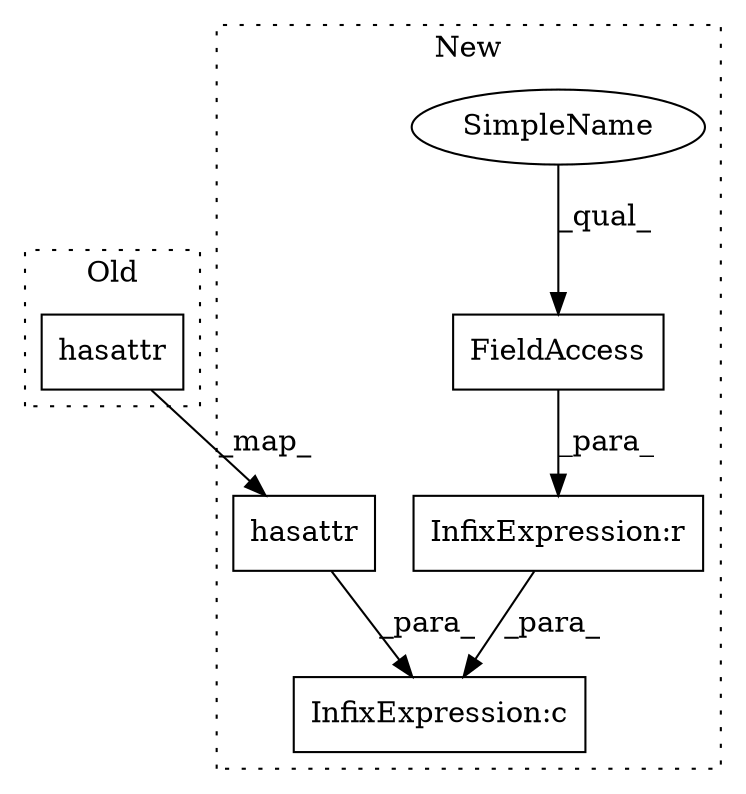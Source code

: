 digraph G {
subgraph cluster0 {
1 [label="hasattr" a="32" s="4708,4738" l="8,1" shape="box"];
label = "Old";
style="dotted";
}
subgraph cluster1 {
2 [label="hasattr" a="32" s="4708,4738" l="8,1" shape="box"];
3 [label="InfixExpression:c" a="27" s="4739" l="4" shape="box"];
4 [label="InfixExpression:r" a="27" s="4764" l="4" shape="box"];
5 [label="FieldAccess" a="22" s="4744" l="20" shape="box"];
6 [label="SimpleName" a="42" s="4744" l="5" shape="ellipse"];
label = "New";
style="dotted";
}
1 -> 2 [label="_map_"];
2 -> 3 [label="_para_"];
4 -> 3 [label="_para_"];
5 -> 4 [label="_para_"];
6 -> 5 [label="_qual_"];
}